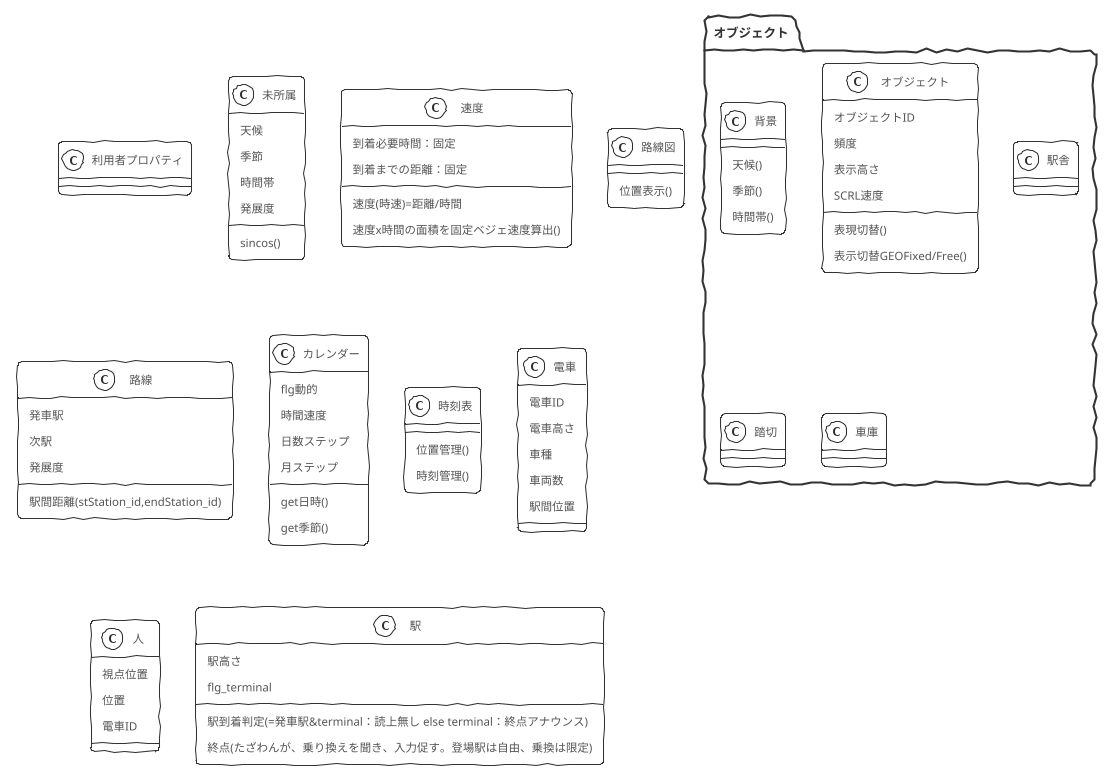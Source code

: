 @startuml まとめ
!theme sketchy-outline

class 利用者プロパティ{
}

class 未所属{
    天候
    季節
    時間帯
    発展度
    sincos()
}

Class 速度{
到着必要時間：固定
到着までの距離：固定
速度(時速)=距離/時間
速度x時間の面積を固定ベジェ速度算出()

}



class 路線図 {
    位置表示()
}
class 路線 {
    発車駅
    次駅
駅間距離(stStation_id,endStation_id)
    発展度
}
class カレンダー{
    flg動的
    時間速度
    日数ステップ
    月ステップ
    get日時()
    get季節()
}
class 時刻表{
    位置管理()
    時刻管理()
}

class 電車 {
    電車ID
    電車高さ
    車種
    車両数
駅間位置
}

class 人 {
    視点位置
    位置
    電車ID
}


class 駅 {
    駅高さ
    flg_terminal
    駅到着判定(=発車駅&terminal：読上無し else terminal：終点アナウンス)
    終点(たざわんが、乗り換えを聞き、入力促す。登場駅は自由、乗換は限定)
}

package オブジェクト{
class 背景{
    天候()
    季節()
    時間帯()
}



'各風景 駅舎 建築物
class オブジェクト{
    オブジェクトID
    頻度
    表示高さ
    SCRL速度
    表現切替()
    表示切替GEOFixed/Free()
}
class 駅舎{}
class 踏切{}
class 車庫{}

}

@enduml

